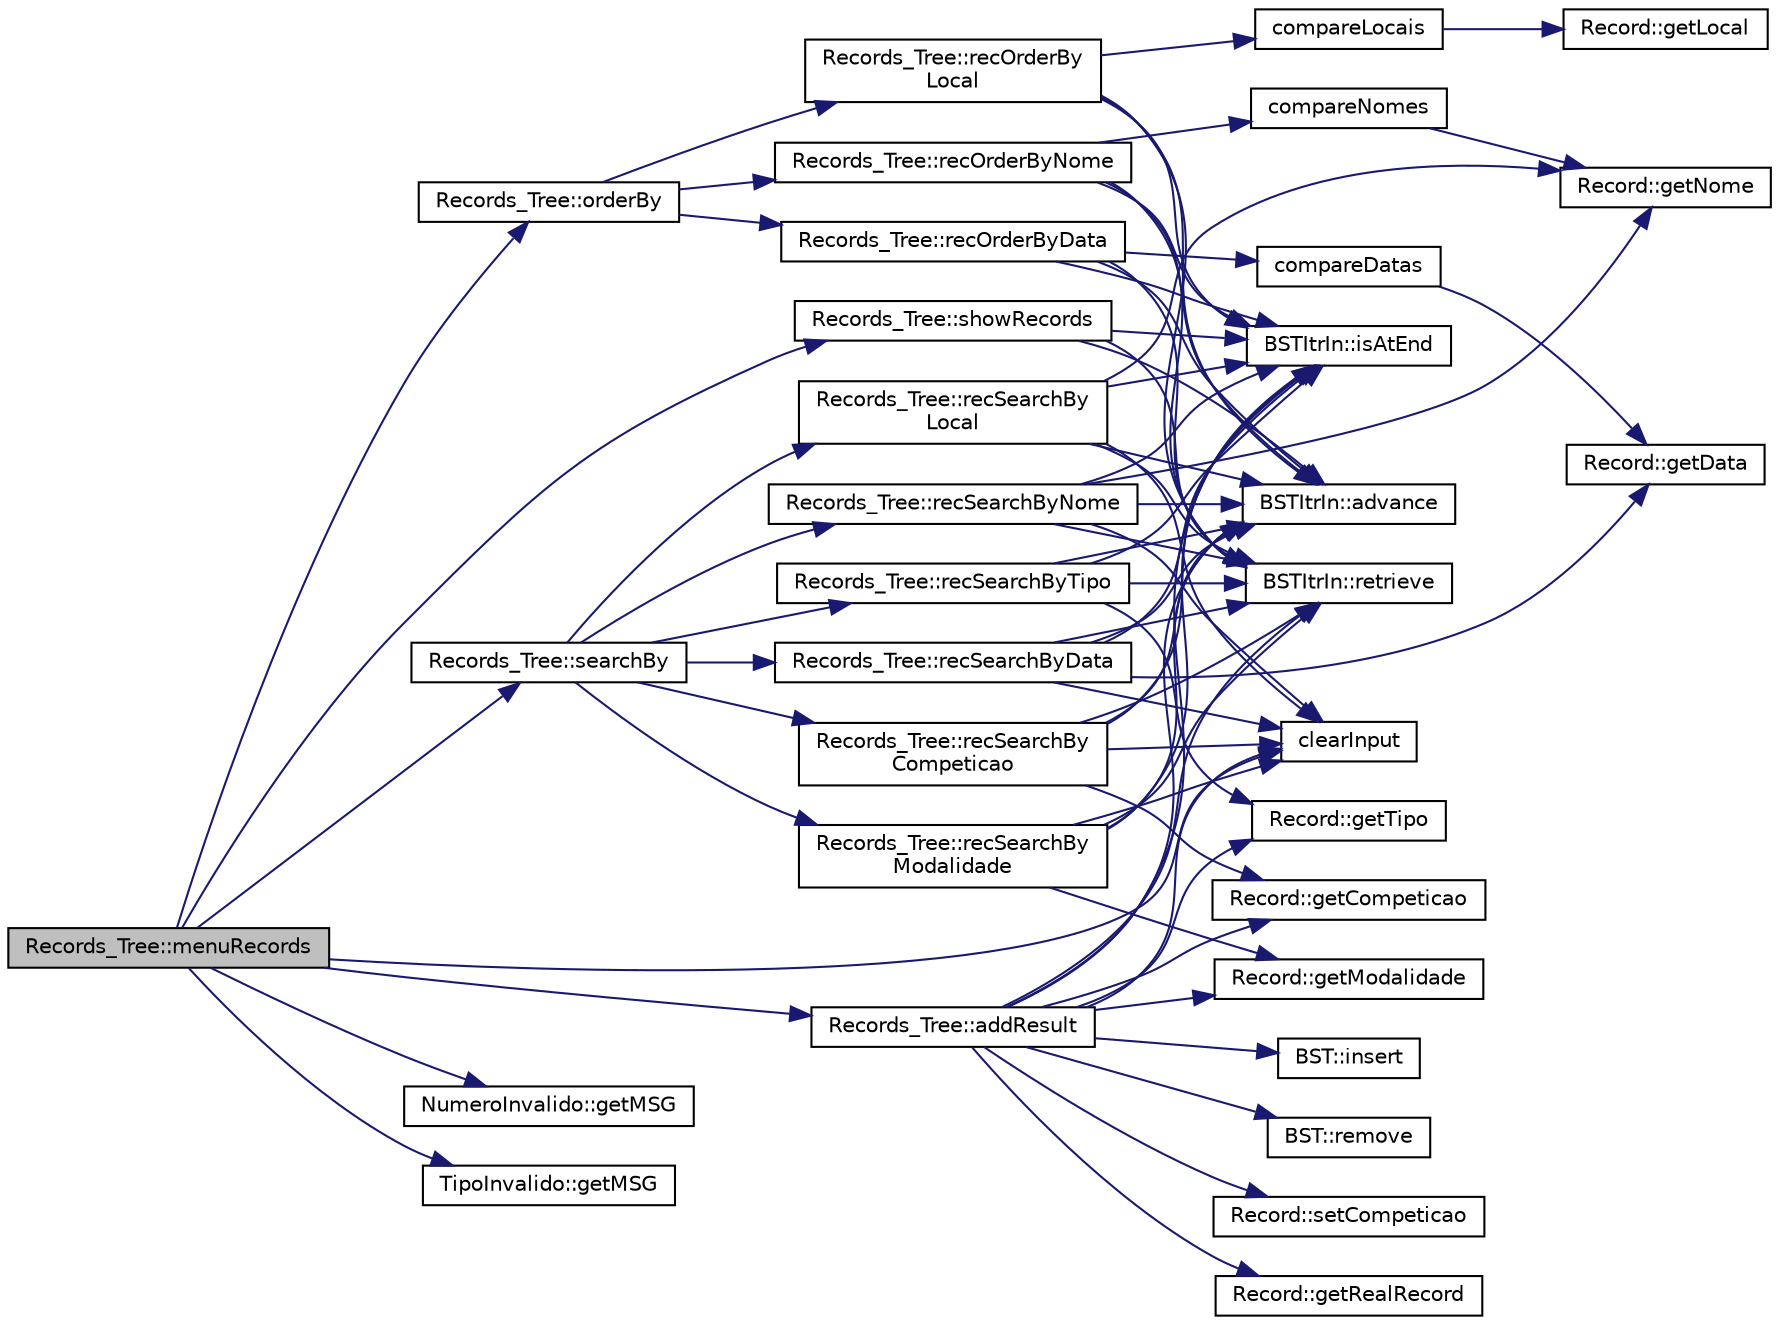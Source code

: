 digraph "Records_Tree::menuRecords"
{
 // LATEX_PDF_SIZE
  edge [fontname="Helvetica",fontsize="10",labelfontname="Helvetica",labelfontsize="10"];
  node [fontname="Helvetica",fontsize="10",shape=record];
  rankdir="LR";
  Node1 [label="Records_Tree::menuRecords",height=0.2,width=0.4,color="black", fillcolor="grey75", style="filled", fontcolor="black",tooltip="Esta função mostra as opções para interagir com a classe Records_Tree (Ver recordes,..."];
  Node1 -> Node2 [color="midnightblue",fontsize="10",style="solid",fontname="Helvetica"];
  Node2 [label="Records_Tree::addResult",height=0.2,width=0.4,color="black", fillcolor="white", style="filled",URL="$class_records___tree.html#aea129dd9c2df0fb54577dbbfb2985f0c",tooltip="Adiciona um resultado e, se necessario, atualiza a BST \"recordes\"."];
  Node2 -> Node3 [color="midnightblue",fontsize="10",style="solid",fontname="Helvetica"];
  Node3 [label="BSTItrIn::advance",height=0.2,width=0.4,color="black", fillcolor="white", style="filled",URL="$class_b_s_t_itr_in.html#ac772d3ebbac748c5f8cf9bc659f2e32c",tooltip=" "];
  Node2 -> Node4 [color="midnightblue",fontsize="10",style="solid",fontname="Helvetica"];
  Node4 [label="clearInput",height=0.2,width=0.4,color="black", fillcolor="white", style="filled",URL="$utils_8cpp.html#a5d555657ce648c1a47abb70f1029589d",tooltip="Limpa o input buffer."];
  Node2 -> Node5 [color="midnightblue",fontsize="10",style="solid",fontname="Helvetica"];
  Node5 [label="Record::getCompeticao",height=0.2,width=0.4,color="black", fillcolor="white", style="filled",URL="$class_record.html#ab0768fbc1ea7fe51526bbc50f7cea9de",tooltip="Retorna a competicao do recorde."];
  Node2 -> Node6 [color="midnightblue",fontsize="10",style="solid",fontname="Helvetica"];
  Node6 [label="Record::getModalidade",height=0.2,width=0.4,color="black", fillcolor="white", style="filled",URL="$class_record.html#a95732c89d48254b7dac76e53f0a3e686",tooltip="Retorna a modalidade do recorde."];
  Node2 -> Node7 [color="midnightblue",fontsize="10",style="solid",fontname="Helvetica"];
  Node7 [label="Record::getRealRecord",height=0.2,width=0.4,color="black", fillcolor="white", style="filled",URL="$class_record.html#a500f1da71471eec1e4dd1e58ec2ae46d",tooltip="Retorna o recorde do objeto da classe Record."];
  Node2 -> Node8 [color="midnightblue",fontsize="10",style="solid",fontname="Helvetica"];
  Node8 [label="Record::getTipo",height=0.2,width=0.4,color="black", fillcolor="white", style="filled",URL="$class_record.html#a6883f02eac0927dcc79732eeddb41d2f",tooltip="Retorna o tipo (Tempo, Distancia ou Pontuacao) de um Record."];
  Node2 -> Node9 [color="midnightblue",fontsize="10",style="solid",fontname="Helvetica"];
  Node9 [label="BST::insert",height=0.2,width=0.4,color="black", fillcolor="white", style="filled",URL="$class_b_s_t.html#aea895bc48c9533dfcd2e01d227e01f33",tooltip=" "];
  Node2 -> Node10 [color="midnightblue",fontsize="10",style="solid",fontname="Helvetica"];
  Node10 [label="BSTItrIn::isAtEnd",height=0.2,width=0.4,color="black", fillcolor="white", style="filled",URL="$class_b_s_t_itr_in.html#a6f9a43217862c263a9bf15b9a08b889a",tooltip=" "];
  Node2 -> Node11 [color="midnightblue",fontsize="10",style="solid",fontname="Helvetica"];
  Node11 [label="BST::remove",height=0.2,width=0.4,color="black", fillcolor="white", style="filled",URL="$class_b_s_t.html#a63a3529c7070687c4a3e5a417c625715",tooltip=" "];
  Node2 -> Node12 [color="midnightblue",fontsize="10",style="solid",fontname="Helvetica"];
  Node12 [label="BSTItrIn::retrieve",height=0.2,width=0.4,color="black", fillcolor="white", style="filled",URL="$class_b_s_t_itr_in.html#a434375a2d263bf132ab3c4ac878af8ef",tooltip=" "];
  Node2 -> Node13 [color="midnightblue",fontsize="10",style="solid",fontname="Helvetica"];
  Node13 [label="Record::setCompeticao",height=0.2,width=0.4,color="black", fillcolor="white", style="filled",URL="$class_record.html#a5b232829cb68eeed2f68d795fa4bfa82",tooltip="Esta função atribui uma competicao a um recorde (apenas para resolução de um erro)."];
  Node1 -> Node4 [color="midnightblue",fontsize="10",style="solid",fontname="Helvetica"];
  Node1 -> Node14 [color="midnightblue",fontsize="10",style="solid",fontname="Helvetica"];
  Node14 [label="NumeroInvalido::getMSG",height=0.2,width=0.4,color="black", fillcolor="white", style="filled",URL="$class_numero_invalido.html#a5c448d3329c6ac238680652aeeaef4c7",tooltip="Esta função retorna a mensagem de erro de número inválido."];
  Node1 -> Node15 [color="midnightblue",fontsize="10",style="solid",fontname="Helvetica"];
  Node15 [label="TipoInvalido::getMSG",height=0.2,width=0.4,color="black", fillcolor="white", style="filled",URL="$class_tipo_invalido.html#a2ab2856e2ba29b748798c49216ce0242",tooltip="Esta função retorna a mensagem de erro de tipo inválido."];
  Node1 -> Node16 [color="midnightblue",fontsize="10",style="solid",fontname="Helvetica"];
  Node16 [label="Records_Tree::orderBy",height=0.2,width=0.4,color="black", fillcolor="white", style="filled",URL="$class_records___tree.html#a883a8a44b9ecbff708a637ae11310994",tooltip="Apenas chama a função de ordenacao que o utilizador escolher."];
  Node16 -> Node17 [color="midnightblue",fontsize="10",style="solid",fontname="Helvetica"];
  Node17 [label="Records_Tree::recOrderByData",height=0.2,width=0.4,color="black", fillcolor="white", style="filled",URL="$class_records___tree.html#aff2f284bac4503369cf542f07e8c6b20",tooltip="Mostra todos os recordes ordenados pela data."];
  Node17 -> Node3 [color="midnightblue",fontsize="10",style="solid",fontname="Helvetica"];
  Node17 -> Node18 [color="midnightblue",fontsize="10",style="solid",fontname="Helvetica"];
  Node18 [label="compareDatas",height=0.2,width=0.4,color="black", fillcolor="white", style="filled",URL="$_records_8cpp.html#a2fd2d26eca7d0fb390f9a0d17e69bd73",tooltip=" "];
  Node18 -> Node19 [color="midnightblue",fontsize="10",style="solid",fontname="Helvetica"];
  Node19 [label="Record::getData",height=0.2,width=0.4,color="black", fillcolor="white", style="filled",URL="$class_record.html#a6441fec08294ea2bcc3798da9a02b1d1",tooltip="Retorna a data do recorde."];
  Node17 -> Node10 [color="midnightblue",fontsize="10",style="solid",fontname="Helvetica"];
  Node17 -> Node12 [color="midnightblue",fontsize="10",style="solid",fontname="Helvetica"];
  Node16 -> Node20 [color="midnightblue",fontsize="10",style="solid",fontname="Helvetica"];
  Node20 [label="Records_Tree::recOrderBy\lLocal",height=0.2,width=0.4,color="black", fillcolor="white", style="filled",URL="$class_records___tree.html#abdc192f72b9b585ad35bec5df60693d6",tooltip="Mostra todos os recordes ordenados pelo local."];
  Node20 -> Node3 [color="midnightblue",fontsize="10",style="solid",fontname="Helvetica"];
  Node20 -> Node21 [color="midnightblue",fontsize="10",style="solid",fontname="Helvetica"];
  Node21 [label="compareLocais",height=0.2,width=0.4,color="black", fillcolor="white", style="filled",URL="$_records_8cpp.html#a259894f5a394557895aa76830b47a180",tooltip=" "];
  Node21 -> Node22 [color="midnightblue",fontsize="10",style="solid",fontname="Helvetica"];
  Node22 [label="Record::getLocal",height=0.2,width=0.4,color="black", fillcolor="white", style="filled",URL="$class_record.html#a0bb773a9a33b3907b879e51983ff8885",tooltip="Retorna o local do recorde."];
  Node20 -> Node10 [color="midnightblue",fontsize="10",style="solid",fontname="Helvetica"];
  Node20 -> Node12 [color="midnightblue",fontsize="10",style="solid",fontname="Helvetica"];
  Node16 -> Node23 [color="midnightblue",fontsize="10",style="solid",fontname="Helvetica"];
  Node23 [label="Records_Tree::recOrderByNome",height=0.2,width=0.4,color="black", fillcolor="white", style="filled",URL="$class_records___tree.html#a5665acc900b622c331df14e36debea5c",tooltip="Mostra todos os recordes ordenados pelo nome."];
  Node23 -> Node3 [color="midnightblue",fontsize="10",style="solid",fontname="Helvetica"];
  Node23 -> Node24 [color="midnightblue",fontsize="10",style="solid",fontname="Helvetica"];
  Node24 [label="compareNomes",height=0.2,width=0.4,color="black", fillcolor="white", style="filled",URL="$_records_8cpp.html#aa114727e1d7e09fd891b308b6d32dc13",tooltip=" "];
  Node24 -> Node25 [color="midnightblue",fontsize="10",style="solid",fontname="Helvetica"];
  Node25 [label="Record::getNome",height=0.2,width=0.4,color="black", fillcolor="white", style="filled",URL="$class_record.html#a88274b00e661d134e022f097647b107c",tooltip="Retorna o nome do recordista."];
  Node23 -> Node10 [color="midnightblue",fontsize="10",style="solid",fontname="Helvetica"];
  Node23 -> Node12 [color="midnightblue",fontsize="10",style="solid",fontname="Helvetica"];
  Node1 -> Node26 [color="midnightblue",fontsize="10",style="solid",fontname="Helvetica"];
  Node26 [label="Records_Tree::searchBy",height=0.2,width=0.4,color="black", fillcolor="white", style="filled",URL="$class_records___tree.html#a1399952f1ec524b3705a5eff7c697fe6",tooltip="Apenas chama a função de pesquisa que o utilizador escolher."];
  Node26 -> Node27 [color="midnightblue",fontsize="10",style="solid",fontname="Helvetica"];
  Node27 [label="Records_Tree::recSearchBy\lCompeticao",height=0.2,width=0.4,color="black", fillcolor="white", style="filled",URL="$class_records___tree.html#a1ac2db32304a6afd7915cbf9018c3367",tooltip="Mostra todos os recordes com uma competicao especifica."];
  Node27 -> Node3 [color="midnightblue",fontsize="10",style="solid",fontname="Helvetica"];
  Node27 -> Node4 [color="midnightblue",fontsize="10",style="solid",fontname="Helvetica"];
  Node27 -> Node5 [color="midnightblue",fontsize="10",style="solid",fontname="Helvetica"];
  Node27 -> Node10 [color="midnightblue",fontsize="10",style="solid",fontname="Helvetica"];
  Node27 -> Node12 [color="midnightblue",fontsize="10",style="solid",fontname="Helvetica"];
  Node26 -> Node28 [color="midnightblue",fontsize="10",style="solid",fontname="Helvetica"];
  Node28 [label="Records_Tree::recSearchByData",height=0.2,width=0.4,color="black", fillcolor="white", style="filled",URL="$class_records___tree.html#a061683a8aa3ae1d1e3cfad0bceb3de7e",tooltip="Mostra todos os recordes com uma data especifica."];
  Node28 -> Node3 [color="midnightblue",fontsize="10",style="solid",fontname="Helvetica"];
  Node28 -> Node4 [color="midnightblue",fontsize="10",style="solid",fontname="Helvetica"];
  Node28 -> Node19 [color="midnightblue",fontsize="10",style="solid",fontname="Helvetica"];
  Node28 -> Node10 [color="midnightblue",fontsize="10",style="solid",fontname="Helvetica"];
  Node28 -> Node12 [color="midnightblue",fontsize="10",style="solid",fontname="Helvetica"];
  Node26 -> Node29 [color="midnightblue",fontsize="10",style="solid",fontname="Helvetica"];
  Node29 [label="Records_Tree::recSearchBy\lLocal",height=0.2,width=0.4,color="black", fillcolor="white", style="filled",URL="$class_records___tree.html#a02f62ea0ec0501efb340df851a2cfae7",tooltip="Mostra todos os recordes com um local especifico."];
  Node29 -> Node3 [color="midnightblue",fontsize="10",style="solid",fontname="Helvetica"];
  Node29 -> Node4 [color="midnightblue",fontsize="10",style="solid",fontname="Helvetica"];
  Node29 -> Node25 [color="midnightblue",fontsize="10",style="solid",fontname="Helvetica"];
  Node29 -> Node10 [color="midnightblue",fontsize="10",style="solid",fontname="Helvetica"];
  Node29 -> Node12 [color="midnightblue",fontsize="10",style="solid",fontname="Helvetica"];
  Node26 -> Node30 [color="midnightblue",fontsize="10",style="solid",fontname="Helvetica"];
  Node30 [label="Records_Tree::recSearchBy\lModalidade",height=0.2,width=0.4,color="black", fillcolor="white", style="filled",URL="$class_records___tree.html#a56020a44310dad4d0b61db8bde183a82",tooltip="Mostra todos os recordes com uma modalidade especifica."];
  Node30 -> Node3 [color="midnightblue",fontsize="10",style="solid",fontname="Helvetica"];
  Node30 -> Node4 [color="midnightblue",fontsize="10",style="solid",fontname="Helvetica"];
  Node30 -> Node6 [color="midnightblue",fontsize="10",style="solid",fontname="Helvetica"];
  Node30 -> Node10 [color="midnightblue",fontsize="10",style="solid",fontname="Helvetica"];
  Node30 -> Node12 [color="midnightblue",fontsize="10",style="solid",fontname="Helvetica"];
  Node26 -> Node31 [color="midnightblue",fontsize="10",style="solid",fontname="Helvetica"];
  Node31 [label="Records_Tree::recSearchByNome",height=0.2,width=0.4,color="black", fillcolor="white", style="filled",URL="$class_records___tree.html#a900d980712350de507844074610d2f76",tooltip="Mostra todos os recordes com um nome especifico."];
  Node31 -> Node3 [color="midnightblue",fontsize="10",style="solid",fontname="Helvetica"];
  Node31 -> Node4 [color="midnightblue",fontsize="10",style="solid",fontname="Helvetica"];
  Node31 -> Node25 [color="midnightblue",fontsize="10",style="solid",fontname="Helvetica"];
  Node31 -> Node10 [color="midnightblue",fontsize="10",style="solid",fontname="Helvetica"];
  Node31 -> Node12 [color="midnightblue",fontsize="10",style="solid",fontname="Helvetica"];
  Node26 -> Node32 [color="midnightblue",fontsize="10",style="solid",fontname="Helvetica"];
  Node32 [label="Records_Tree::recSearchByTipo",height=0.2,width=0.4,color="black", fillcolor="white", style="filled",URL="$class_records___tree.html#a988f167849098895d845769bd2971944",tooltip="Mostra todos os recordes com um tipo especifico."];
  Node32 -> Node3 [color="midnightblue",fontsize="10",style="solid",fontname="Helvetica"];
  Node32 -> Node8 [color="midnightblue",fontsize="10",style="solid",fontname="Helvetica"];
  Node32 -> Node10 [color="midnightblue",fontsize="10",style="solid",fontname="Helvetica"];
  Node32 -> Node12 [color="midnightblue",fontsize="10",style="solid",fontname="Helvetica"];
  Node1 -> Node33 [color="midnightblue",fontsize="10",style="solid",fontname="Helvetica"];
  Node33 [label="Records_Tree::showRecords",height=0.2,width=0.4,color="black", fillcolor="white", style="filled",URL="$class_records___tree.html#a306b17d73bccb7aa29d71baeb5b66095",tooltip="Imprime todos os recordes na BST \"Recordes\" no mesmo formato do ficheiro \"records...."];
  Node33 -> Node3 [color="midnightblue",fontsize="10",style="solid",fontname="Helvetica"];
  Node33 -> Node10 [color="midnightblue",fontsize="10",style="solid",fontname="Helvetica"];
  Node33 -> Node12 [color="midnightblue",fontsize="10",style="solid",fontname="Helvetica"];
}
